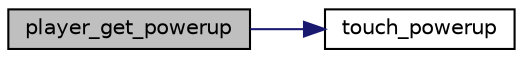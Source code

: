 digraph "player_get_powerup"
{
 // LATEX_PDF_SIZE
  edge [fontname="Helvetica",fontsize="10",labelfontname="Helvetica",labelfontsize="10"];
  node [fontname="Helvetica",fontsize="10",shape=record];
  rankdir="LR";
  Node1 [label="player_get_powerup",height=0.2,width=0.4,color="black", fillcolor="grey75", style="filled", fontcolor="black",tooltip="Function that give the powerup to the player."];
  Node1 -> Node2 [color="midnightblue",fontsize="10",style="solid"];
  Node2 [label="touch_powerup",height=0.2,width=0.4,color="black", fillcolor="white", style="filled",URL="$powerup_8c.html#a3bb7040d75c571df88258d7eba26b110",tooltip="Function that check if the player touch the powerup."];
}
